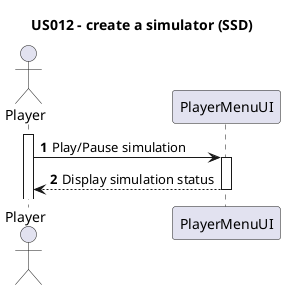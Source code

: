 @startuml

title US012 - create a simulator (SSD)

autonumber
actor Player
activate Player
	Player -> PlayerMenuUI: Play/Pause simulation
	activate PlayerMenuUI
	PlayerMenuUI --> Player: Display simulation status
	deactivate PlayerMenuUI

@endum
